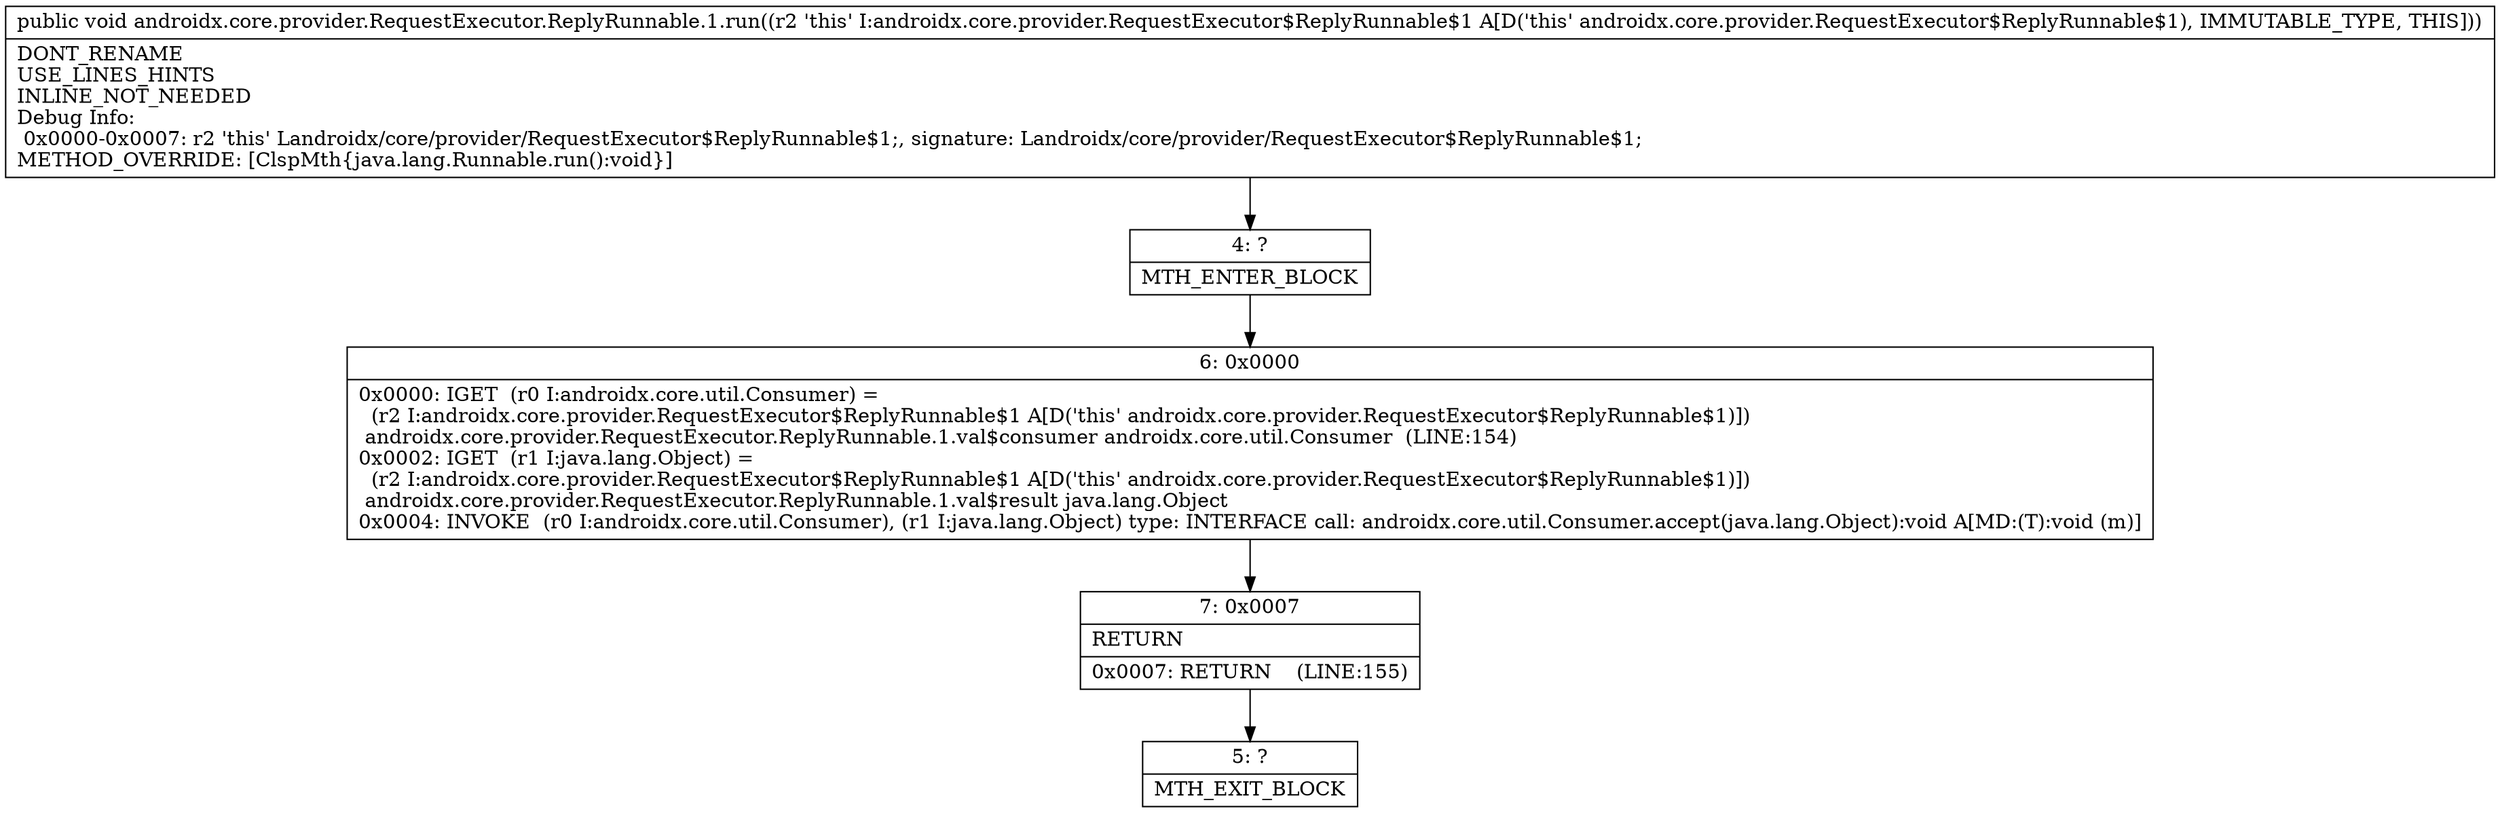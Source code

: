 digraph "CFG forandroidx.core.provider.RequestExecutor.ReplyRunnable.1.run()V" {
Node_4 [shape=record,label="{4\:\ ?|MTH_ENTER_BLOCK\l}"];
Node_6 [shape=record,label="{6\:\ 0x0000|0x0000: IGET  (r0 I:androidx.core.util.Consumer) = \l  (r2 I:androidx.core.provider.RequestExecutor$ReplyRunnable$1 A[D('this' androidx.core.provider.RequestExecutor$ReplyRunnable$1)])\l androidx.core.provider.RequestExecutor.ReplyRunnable.1.val$consumer androidx.core.util.Consumer  (LINE:154)\l0x0002: IGET  (r1 I:java.lang.Object) = \l  (r2 I:androidx.core.provider.RequestExecutor$ReplyRunnable$1 A[D('this' androidx.core.provider.RequestExecutor$ReplyRunnable$1)])\l androidx.core.provider.RequestExecutor.ReplyRunnable.1.val$result java.lang.Object \l0x0004: INVOKE  (r0 I:androidx.core.util.Consumer), (r1 I:java.lang.Object) type: INTERFACE call: androidx.core.util.Consumer.accept(java.lang.Object):void A[MD:(T):void (m)]\l}"];
Node_7 [shape=record,label="{7\:\ 0x0007|RETURN\l|0x0007: RETURN    (LINE:155)\l}"];
Node_5 [shape=record,label="{5\:\ ?|MTH_EXIT_BLOCK\l}"];
MethodNode[shape=record,label="{public void androidx.core.provider.RequestExecutor.ReplyRunnable.1.run((r2 'this' I:androidx.core.provider.RequestExecutor$ReplyRunnable$1 A[D('this' androidx.core.provider.RequestExecutor$ReplyRunnable$1), IMMUTABLE_TYPE, THIS]))  | DONT_RENAME\lUSE_LINES_HINTS\lINLINE_NOT_NEEDED\lDebug Info:\l  0x0000\-0x0007: r2 'this' Landroidx\/core\/provider\/RequestExecutor$ReplyRunnable$1;, signature: Landroidx\/core\/provider\/RequestExecutor$ReplyRunnable$1;\lMETHOD_OVERRIDE: [ClspMth\{java.lang.Runnable.run():void\}]\l}"];
MethodNode -> Node_4;Node_4 -> Node_6;
Node_6 -> Node_7;
Node_7 -> Node_5;
}

